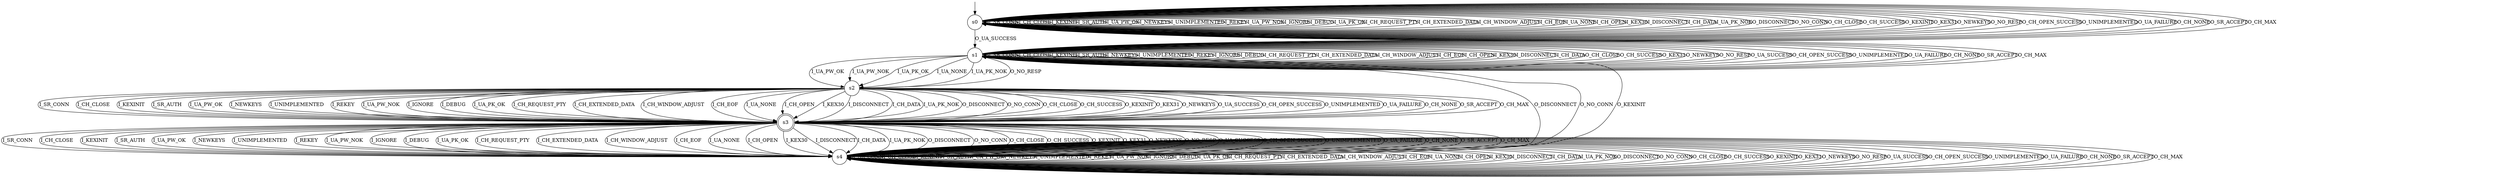 digraph g {

	s0 [shape="circle" label="s0"];
	s1 [shape="circle" label="s1"];
	s2 [shape="circle" label="s2"];
	s3 [shape="doublecircle" label="s3"];
	s4 [shape="circle" label="s4"];
	s0 -> s0 [label="I_SR_CONN"];
	s0 -> s0 [label="I_CH_CLOSE"];
	s0 -> s0 [label="I_KEXINIT"];
	s0 -> s0 [label="I_SR_AUTH"];
	s0 -> s0 [label="I_UA_PW_OK"];
	s0 -> s0 [label="I_NEWKEYS"];
	s0 -> s0 [label="I_UNIMPLEMENTED"];
	s0 -> s0 [label="I_REKEY"];
	s0 -> s0 [label="I_UA_PW_NOK"];
	s0 -> s0 [label="I_IGNORE"];
	s0 -> s0 [label="I_DEBUG"];
	s0 -> s0 [label="I_UA_PK_OK"];
	s0 -> s0 [label="I_CH_REQUEST_PTY"];
	s0 -> s0 [label="I_CH_EXTENDED_DATA"];
	s0 -> s0 [label="I_CH_WINDOW_ADJUST"];
	s0 -> s0 [label="I_CH_EOF"];
	s0 -> s0 [label="I_UA_NONE"];
	s0 -> s0 [label="I_CH_OPEN"];
	s0 -> s0 [label="I_KEX30"];
	s0 -> s0 [label="I_DISCONNECT"];
	s0 -> s0 [label="I_CH_DATA"];
	s0 -> s0 [label="I_UA_PK_NOK"];
	s0 -> s0 [label="O_DISCONNECT"];
	s0 -> s0 [label="O_NO_CONN"];
	s0 -> s0 [label="O_CH_CLOSE"];
	s0 -> s0 [label="O_CH_SUCCESS"];
	s0 -> s0 [label="O_KEXINIT"];
	s0 -> s0 [label="O_KEX31"];
	s0 -> s0 [label="O_NEWKEYS"];
	s0 -> s0 [label="O_NO_RESP"];
	s0 -> s1 [label="O_UA_SUCCESS"];
	s0 -> s0 [label="O_CH_OPEN_SUCCESS"];
	s0 -> s0 [label="O_UNIMPLEMENTED"];
	s0 -> s0 [label="O_UA_FAILURE"];
	s0 -> s0 [label="O_CH_NONE"];
	s0 -> s0 [label="O_SR_ACCEPT"];
	s0 -> s0 [label="O_CH_MAX"];
	s1 -> s1 [label="I_SR_CONN"];
	s1 -> s1 [label="I_CH_CLOSE"];
	s1 -> s1 [label="I_KEXINIT"];
	s1 -> s1 [label="I_SR_AUTH"];
	s1 -> s2 [label="I_UA_PW_OK"];
	s1 -> s1 [label="I_NEWKEYS"];
	s1 -> s1 [label="I_UNIMPLEMENTED"];
	s1 -> s1 [label="I_REKEY"];
	s1 -> s2 [label="I_UA_PW_NOK"];
	s1 -> s1 [label="I_IGNORE"];
	s1 -> s1 [label="I_DEBUG"];
	s1 -> s2 [label="I_UA_PK_OK"];
	s1 -> s1 [label="I_CH_REQUEST_PTY"];
	s1 -> s1 [label="I_CH_EXTENDED_DATA"];
	s1 -> s1 [label="I_CH_WINDOW_ADJUST"];
	s1 -> s1 [label="I_CH_EOF"];
	s1 -> s2 [label="I_UA_NONE"];
	s1 -> s1 [label="I_CH_OPEN"];
	s1 -> s1 [label="I_KEX30"];
	s1 -> s1 [label="I_DISCONNECT"];
	s1 -> s1 [label="I_CH_DATA"];
	s1 -> s2 [label="I_UA_PK_NOK"];
	s1 -> s4 [label="O_DISCONNECT"];
	s1 -> s4 [label="O_NO_CONN"];
	s1 -> s1 [label="O_CH_CLOSE"];
	s1 -> s1 [label="O_CH_SUCCESS"];
	s1 -> s4 [label="O_KEXINIT"];
	s1 -> s1 [label="O_KEX31"];
	s1 -> s1 [label="O_NEWKEYS"];
	s1 -> s1 [label="O_NO_RESP"];
	s1 -> s1 [label="O_UA_SUCCESS"];
	s1 -> s1 [label="O_CH_OPEN_SUCCESS"];
	s1 -> s1 [label="O_UNIMPLEMENTED"];
	s1 -> s1 [label="O_UA_FAILURE"];
	s1 -> s1 [label="O_CH_NONE"];
	s1 -> s1 [label="O_SR_ACCEPT"];
	s1 -> s1 [label="O_CH_MAX"];
	s2 -> s3 [label="I_SR_CONN"];
	s2 -> s3 [label="I_CH_CLOSE"];
	s2 -> s3 [label="I_KEXINIT"];
	s2 -> s3 [label="I_SR_AUTH"];
	s2 -> s3 [label="I_UA_PW_OK"];
	s2 -> s3 [label="I_NEWKEYS"];
	s2 -> s3 [label="I_UNIMPLEMENTED"];
	s2 -> s3 [label="I_REKEY"];
	s2 -> s3 [label="I_UA_PW_NOK"];
	s2 -> s3 [label="I_IGNORE"];
	s2 -> s3 [label="I_DEBUG"];
	s2 -> s3 [label="I_UA_PK_OK"];
	s2 -> s3 [label="I_CH_REQUEST_PTY"];
	s2 -> s3 [label="I_CH_EXTENDED_DATA"];
	s2 -> s3 [label="I_CH_WINDOW_ADJUST"];
	s2 -> s3 [label="I_CH_EOF"];
	s2 -> s3 [label="I_UA_NONE"];
	s2 -> s3 [label="I_CH_OPEN"];
	s2 -> s3 [label="I_KEX30"];
	s2 -> s3 [label="I_DISCONNECT"];
	s2 -> s3 [label="I_CH_DATA"];
	s2 -> s3 [label="I_UA_PK_NOK"];
	s2 -> s3 [label="O_DISCONNECT"];
	s2 -> s3 [label="O_NO_CONN"];
	s2 -> s3 [label="O_CH_CLOSE"];
	s2 -> s3 [label="O_CH_SUCCESS"];
	s2 -> s3 [label="O_KEXINIT"];
	s2 -> s3 [label="O_KEX31"];
	s2 -> s3 [label="O_NEWKEYS"];
	s2 -> s1 [label="O_NO_RESP"];
	s2 -> s3 [label="O_UA_SUCCESS"];
	s2 -> s3 [label="O_CH_OPEN_SUCCESS"];
	s2 -> s3 [label="O_UNIMPLEMENTED"];
	s2 -> s3 [label="O_UA_FAILURE"];
	s2 -> s3 [label="O_CH_NONE"];
	s2 -> s3 [label="O_SR_ACCEPT"];
	s2 -> s3 [label="O_CH_MAX"];
	s3 -> s4 [label="I_SR_CONN"];
	s3 -> s4 [label="I_CH_CLOSE"];
	s3 -> s4 [label="I_KEXINIT"];
	s3 -> s4 [label="I_SR_AUTH"];
	s3 -> s4 [label="I_UA_PW_OK"];
	s3 -> s4 [label="I_NEWKEYS"];
	s3 -> s4 [label="I_UNIMPLEMENTED"];
	s3 -> s4 [label="I_REKEY"];
	s3 -> s4 [label="I_UA_PW_NOK"];
	s3 -> s4 [label="I_IGNORE"];
	s3 -> s4 [label="I_DEBUG"];
	s3 -> s4 [label="I_UA_PK_OK"];
	s3 -> s4 [label="I_CH_REQUEST_PTY"];
	s3 -> s4 [label="I_CH_EXTENDED_DATA"];
	s3 -> s4 [label="I_CH_WINDOW_ADJUST"];
	s3 -> s4 [label="I_CH_EOF"];
	s3 -> s4 [label="I_UA_NONE"];
	s3 -> s4 [label="I_CH_OPEN"];
	s3 -> s4 [label="I_KEX30"];
	s3 -> s4 [label="I_DISCONNECT"];
	s3 -> s4 [label="I_CH_DATA"];
	s3 -> s4 [label="I_UA_PK_NOK"];
	s3 -> s4 [label="O_DISCONNECT"];
	s3 -> s4 [label="O_NO_CONN"];
	s3 -> s4 [label="O_CH_CLOSE"];
	s3 -> s4 [label="O_CH_SUCCESS"];
	s3 -> s4 [label="O_KEXINIT"];
	s3 -> s4 [label="O_KEX31"];
	s3 -> s4 [label="O_NEWKEYS"];
	s3 -> s4 [label="O_NO_RESP"];
	s3 -> s4 [label="O_UA_SUCCESS"];
	s3 -> s4 [label="O_CH_OPEN_SUCCESS"];
	s3 -> s4 [label="O_UNIMPLEMENTED"];
	s3 -> s4 [label="O_UA_FAILURE"];
	s3 -> s4 [label="O_CH_NONE"];
	s3 -> s4 [label="O_SR_ACCEPT"];
	s3 -> s4 [label="O_CH_MAX"];
	s4 -> s4 [label="I_SR_CONN"];
	s4 -> s4 [label="I_CH_CLOSE"];
	s4 -> s4 [label="I_KEXINIT"];
	s4 -> s4 [label="I_SR_AUTH"];
	s4 -> s4 [label="I_UA_PW_OK"];
	s4 -> s4 [label="I_NEWKEYS"];
	s4 -> s4 [label="I_UNIMPLEMENTED"];
	s4 -> s4 [label="I_REKEY"];
	s4 -> s4 [label="I_UA_PW_NOK"];
	s4 -> s4 [label="I_IGNORE"];
	s4 -> s4 [label="I_DEBUG"];
	s4 -> s4 [label="I_UA_PK_OK"];
	s4 -> s4 [label="I_CH_REQUEST_PTY"];
	s4 -> s4 [label="I_CH_EXTENDED_DATA"];
	s4 -> s4 [label="I_CH_WINDOW_ADJUST"];
	s4 -> s4 [label="I_CH_EOF"];
	s4 -> s4 [label="I_UA_NONE"];
	s4 -> s4 [label="I_CH_OPEN"];
	s4 -> s4 [label="I_KEX30"];
	s4 -> s4 [label="I_DISCONNECT"];
	s4 -> s4 [label="I_CH_DATA"];
	s4 -> s4 [label="I_UA_PK_NOK"];
	s4 -> s4 [label="O_DISCONNECT"];
	s4 -> s4 [label="O_NO_CONN"];
	s4 -> s4 [label="O_CH_CLOSE"];
	s4 -> s4 [label="O_CH_SUCCESS"];
	s4 -> s4 [label="O_KEXINIT"];
	s4 -> s4 [label="O_KEX31"];
	s4 -> s4 [label="O_NEWKEYS"];
	s4 -> s4 [label="O_NO_RESP"];
	s4 -> s4 [label="O_UA_SUCCESS"];
	s4 -> s4 [label="O_CH_OPEN_SUCCESS"];
	s4 -> s4 [label="O_UNIMPLEMENTED"];
	s4 -> s4 [label="O_UA_FAILURE"];
	s4 -> s4 [label="O_CH_NONE"];
	s4 -> s4 [label="O_SR_ACCEPT"];
	s4 -> s4 [label="O_CH_MAX"];

__start0 [label="" shape="none" width="0" height="0"];
__start0 -> s0;

}
